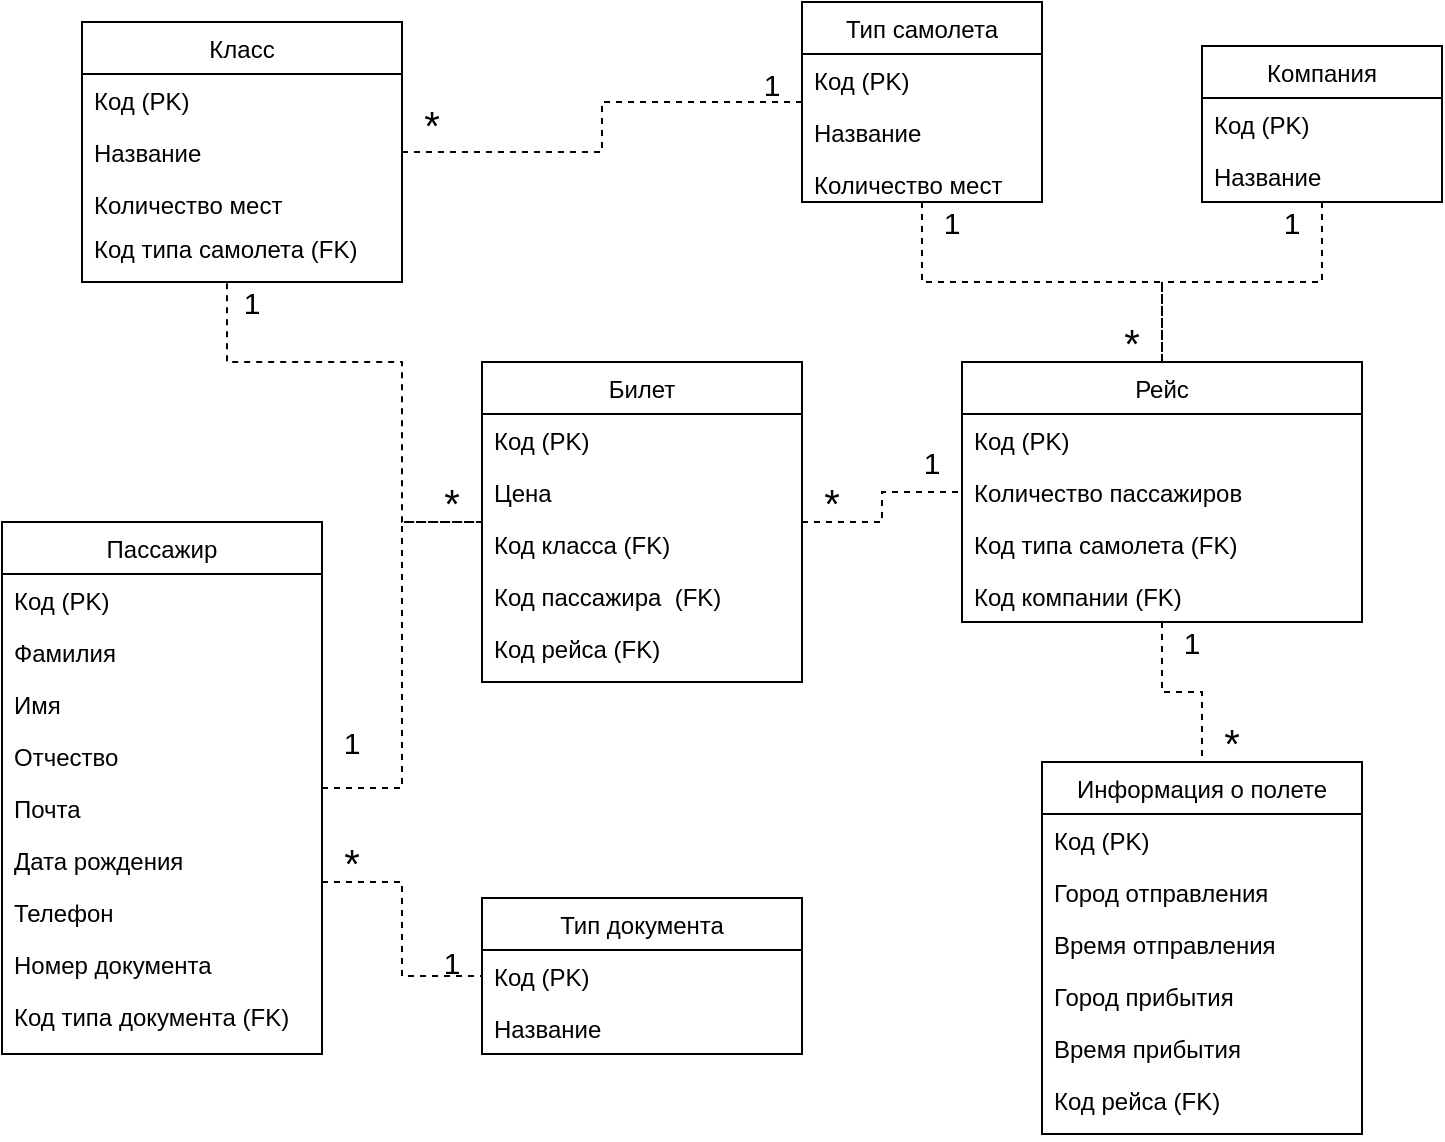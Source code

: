 <mxfile version="14.7.7" type="device"><diagram id="C5RBs43oDa-KdzZeNtuy" name="Page-1"><mxGraphModel dx="1038" dy="551" grid="1" gridSize="10" guides="1" tooltips="1" connect="1" arrows="1" fold="1" page="1" pageScale="1" pageWidth="827" pageHeight="1169" math="0" shadow="0"><root><mxCell id="WIyWlLk6GJQsqaUBKTNV-0"/><mxCell id="WIyWlLk6GJQsqaUBKTNV-1" parent="WIyWlLk6GJQsqaUBKTNV-0"/><mxCell id="7oYZ9RJO1rjFuGjaCuaP-21" style="edgeStyle=orthogonalEdgeStyle;rounded=0;orthogonalLoop=1;jettySize=auto;html=1;dashed=1;endArrow=none;endFill=0;" edge="1" parent="WIyWlLk6GJQsqaUBKTNV-1" source="7oYZ9RJO1rjFuGjaCuaP-0" target="7oYZ9RJO1rjFuGjaCuaP-8"><mxGeometry relative="1" as="geometry"/></mxCell><mxCell id="7oYZ9RJO1rjFuGjaCuaP-0" value="Компания" style="swimlane;fontStyle=0;childLayout=stackLayout;horizontal=1;startSize=26;horizontalStack=0;resizeParent=1;resizeParentMax=0;resizeLast=0;collapsible=1;marginBottom=0;" vertex="1" parent="WIyWlLk6GJQsqaUBKTNV-1"><mxGeometry x="600" y="42" width="120" height="78" as="geometry"/></mxCell><mxCell id="7oYZ9RJO1rjFuGjaCuaP-1" value="Код (PK)" style="text;strokeColor=none;fillColor=none;align=left;verticalAlign=top;spacingLeft=4;spacingRight=4;overflow=hidden;rotatable=0;points=[[0,0.5],[1,0.5]];portConstraint=eastwest;" vertex="1" parent="7oYZ9RJO1rjFuGjaCuaP-0"><mxGeometry y="26" width="120" height="26" as="geometry"/></mxCell><mxCell id="7oYZ9RJO1rjFuGjaCuaP-2" value="Название" style="text;strokeColor=none;fillColor=none;align=left;verticalAlign=top;spacingLeft=4;spacingRight=4;overflow=hidden;rotatable=0;points=[[0,0.5],[1,0.5]];portConstraint=eastwest;" vertex="1" parent="7oYZ9RJO1rjFuGjaCuaP-0"><mxGeometry y="52" width="120" height="26" as="geometry"/></mxCell><mxCell id="7oYZ9RJO1rjFuGjaCuaP-20" style="edgeStyle=orthogonalEdgeStyle;rounded=0;orthogonalLoop=1;jettySize=auto;html=1;endArrow=none;endFill=0;dashed=1;" edge="1" parent="WIyWlLk6GJQsqaUBKTNV-1" source="7oYZ9RJO1rjFuGjaCuaP-4" target="7oYZ9RJO1rjFuGjaCuaP-8"><mxGeometry relative="1" as="geometry"/></mxCell><mxCell id="7oYZ9RJO1rjFuGjaCuaP-4" value="Тип самолета" style="swimlane;fontStyle=0;childLayout=stackLayout;horizontal=1;startSize=26;horizontalStack=0;resizeParent=1;resizeParentMax=0;resizeLast=0;collapsible=1;marginBottom=0;" vertex="1" parent="WIyWlLk6GJQsqaUBKTNV-1"><mxGeometry x="400" y="20" width="120" height="100" as="geometry"/></mxCell><mxCell id="7oYZ9RJO1rjFuGjaCuaP-5" value="Код (PK)" style="text;strokeColor=none;fillColor=none;align=left;verticalAlign=top;spacingLeft=4;spacingRight=4;overflow=hidden;rotatable=0;points=[[0,0.5],[1,0.5]];portConstraint=eastwest;" vertex="1" parent="7oYZ9RJO1rjFuGjaCuaP-4"><mxGeometry y="26" width="120" height="26" as="geometry"/></mxCell><mxCell id="7oYZ9RJO1rjFuGjaCuaP-6" value="Название" style="text;strokeColor=none;fillColor=none;align=left;verticalAlign=top;spacingLeft=4;spacingRight=4;overflow=hidden;rotatable=0;points=[[0,0.5],[1,0.5]];portConstraint=eastwest;" vertex="1" parent="7oYZ9RJO1rjFuGjaCuaP-4"><mxGeometry y="52" width="120" height="26" as="geometry"/></mxCell><mxCell id="7oYZ9RJO1rjFuGjaCuaP-7" value="Количество мест" style="text;strokeColor=none;fillColor=none;align=left;verticalAlign=top;spacingLeft=4;spacingRight=4;overflow=hidden;rotatable=0;points=[[0,0.5],[1,0.5]];portConstraint=eastwest;" vertex="1" parent="7oYZ9RJO1rjFuGjaCuaP-4"><mxGeometry y="78" width="120" height="22" as="geometry"/></mxCell><mxCell id="7oYZ9RJO1rjFuGjaCuaP-77" style="edgeStyle=orthogonalEdgeStyle;rounded=0;orthogonalLoop=1;jettySize=auto;html=1;endArrow=none;endFill=0;dashed=1;" edge="1" parent="WIyWlLk6GJQsqaUBKTNV-1" source="7oYZ9RJO1rjFuGjaCuaP-8" target="7oYZ9RJO1rjFuGjaCuaP-48"><mxGeometry relative="1" as="geometry"/></mxCell><mxCell id="7oYZ9RJO1rjFuGjaCuaP-8" value="Рейс" style="swimlane;fontStyle=0;childLayout=stackLayout;horizontal=1;startSize=26;horizontalStack=0;resizeParent=1;resizeParentMax=0;resizeLast=0;collapsible=1;marginBottom=0;" vertex="1" parent="WIyWlLk6GJQsqaUBKTNV-1"><mxGeometry x="480" y="200" width="200" height="130" as="geometry"/></mxCell><mxCell id="7oYZ9RJO1rjFuGjaCuaP-9" value="Код (PK)" style="text;strokeColor=none;fillColor=none;align=left;verticalAlign=top;spacingLeft=4;spacingRight=4;overflow=hidden;rotatable=0;points=[[0,0.5],[1,0.5]];portConstraint=eastwest;" vertex="1" parent="7oYZ9RJO1rjFuGjaCuaP-8"><mxGeometry y="26" width="200" height="26" as="geometry"/></mxCell><mxCell id="7oYZ9RJO1rjFuGjaCuaP-10" value="Количество пассажиров" style="text;strokeColor=none;fillColor=none;align=left;verticalAlign=top;spacingLeft=4;spacingRight=4;overflow=hidden;rotatable=0;points=[[0,0.5],[1,0.5]];portConstraint=eastwest;" vertex="1" parent="7oYZ9RJO1rjFuGjaCuaP-8"><mxGeometry y="52" width="200" height="26" as="geometry"/></mxCell><mxCell id="7oYZ9RJO1rjFuGjaCuaP-13" value="Код типа самолета (FK)" style="text;strokeColor=none;fillColor=none;align=left;verticalAlign=top;spacingLeft=4;spacingRight=4;overflow=hidden;rotatable=0;points=[[0,0.5],[1,0.5]];portConstraint=eastwest;" vertex="1" parent="7oYZ9RJO1rjFuGjaCuaP-8"><mxGeometry y="78" width="200" height="26" as="geometry"/></mxCell><mxCell id="7oYZ9RJO1rjFuGjaCuaP-11" value="Код компании (FK)" style="text;strokeColor=none;fillColor=none;align=left;verticalAlign=top;spacingLeft=4;spacingRight=4;overflow=hidden;rotatable=0;points=[[0,0.5],[1,0.5]];portConstraint=eastwest;" vertex="1" parent="7oYZ9RJO1rjFuGjaCuaP-8"><mxGeometry y="104" width="200" height="26" as="geometry"/></mxCell><mxCell id="7oYZ9RJO1rjFuGjaCuaP-22" style="edgeStyle=orthogonalEdgeStyle;rounded=0;orthogonalLoop=1;jettySize=auto;html=1;dashed=1;endArrow=none;endFill=0;" edge="1" parent="WIyWlLk6GJQsqaUBKTNV-1" source="7oYZ9RJO1rjFuGjaCuaP-14" target="7oYZ9RJO1rjFuGjaCuaP-8"><mxGeometry relative="1" as="geometry"/></mxCell><mxCell id="7oYZ9RJO1rjFuGjaCuaP-14" value="Билет" style="swimlane;fontStyle=0;childLayout=stackLayout;horizontal=1;startSize=26;horizontalStack=0;resizeParent=1;resizeParentMax=0;resizeLast=0;collapsible=1;marginBottom=0;" vertex="1" parent="WIyWlLk6GJQsqaUBKTNV-1"><mxGeometry x="240" y="200" width="160" height="160" as="geometry"/></mxCell><mxCell id="7oYZ9RJO1rjFuGjaCuaP-15" value="Код (PK)" style="text;strokeColor=none;fillColor=none;align=left;verticalAlign=top;spacingLeft=4;spacingRight=4;overflow=hidden;rotatable=0;points=[[0,0.5],[1,0.5]];portConstraint=eastwest;" vertex="1" parent="7oYZ9RJO1rjFuGjaCuaP-14"><mxGeometry y="26" width="160" height="26" as="geometry"/></mxCell><mxCell id="7oYZ9RJO1rjFuGjaCuaP-16" value="Цена" style="text;strokeColor=none;fillColor=none;align=left;verticalAlign=top;spacingLeft=4;spacingRight=4;overflow=hidden;rotatable=0;points=[[0,0.5],[1,0.5]];portConstraint=eastwest;" vertex="1" parent="7oYZ9RJO1rjFuGjaCuaP-14"><mxGeometry y="52" width="160" height="26" as="geometry"/></mxCell><mxCell id="7oYZ9RJO1rjFuGjaCuaP-17" value="Код класса (FK)" style="text;strokeColor=none;fillColor=none;align=left;verticalAlign=top;spacingLeft=4;spacingRight=4;overflow=hidden;rotatable=0;points=[[0,0.5],[1,0.5]];portConstraint=eastwest;" vertex="1" parent="7oYZ9RJO1rjFuGjaCuaP-14"><mxGeometry y="78" width="160" height="26" as="geometry"/></mxCell><mxCell id="7oYZ9RJO1rjFuGjaCuaP-18" value="Код пассажира  (FK)" style="text;strokeColor=none;fillColor=none;align=left;verticalAlign=top;spacingLeft=4;spacingRight=4;overflow=hidden;rotatable=0;points=[[0,0.5],[1,0.5]];portConstraint=eastwest;" vertex="1" parent="7oYZ9RJO1rjFuGjaCuaP-14"><mxGeometry y="104" width="160" height="26" as="geometry"/></mxCell><mxCell id="7oYZ9RJO1rjFuGjaCuaP-19" value="Код рейса (FK)" style="text;strokeColor=none;fillColor=none;align=left;verticalAlign=top;spacingLeft=4;spacingRight=4;overflow=hidden;rotatable=0;points=[[0,0.5],[1,0.5]];portConstraint=eastwest;" vertex="1" parent="7oYZ9RJO1rjFuGjaCuaP-14"><mxGeometry y="130" width="160" height="30" as="geometry"/></mxCell><mxCell id="7oYZ9RJO1rjFuGjaCuaP-28" style="edgeStyle=orthogonalEdgeStyle;rounded=0;orthogonalLoop=1;jettySize=auto;html=1;dashed=1;endArrow=none;endFill=0;" edge="1" parent="WIyWlLk6GJQsqaUBKTNV-1" source="7oYZ9RJO1rjFuGjaCuaP-23" target="7oYZ9RJO1rjFuGjaCuaP-4"><mxGeometry relative="1" as="geometry"/></mxCell><mxCell id="7oYZ9RJO1rjFuGjaCuaP-57" style="edgeStyle=orthogonalEdgeStyle;rounded=0;orthogonalLoop=1;jettySize=auto;html=1;dashed=1;endArrow=none;endFill=0;exitX=0.453;exitY=1.02;exitDx=0;exitDy=0;exitPerimeter=0;" edge="1" parent="WIyWlLk6GJQsqaUBKTNV-1" source="7oYZ9RJO1rjFuGjaCuaP-27" target="7oYZ9RJO1rjFuGjaCuaP-14"><mxGeometry relative="1" as="geometry"><Array as="points"><mxPoint x="113" y="200"/><mxPoint x="200" y="200"/><mxPoint x="200" y="280"/></Array></mxGeometry></mxCell><mxCell id="7oYZ9RJO1rjFuGjaCuaP-23" value="Класс" style="swimlane;fontStyle=0;childLayout=stackLayout;horizontal=1;startSize=26;horizontalStack=0;resizeParent=1;resizeParentMax=0;resizeLast=0;collapsible=1;marginBottom=0;" vertex="1" parent="WIyWlLk6GJQsqaUBKTNV-1"><mxGeometry x="40" y="30" width="160" height="130" as="geometry"/></mxCell><mxCell id="7oYZ9RJO1rjFuGjaCuaP-24" value="Код (PK)" style="text;strokeColor=none;fillColor=none;align=left;verticalAlign=top;spacingLeft=4;spacingRight=4;overflow=hidden;rotatable=0;points=[[0,0.5],[1,0.5]];portConstraint=eastwest;" vertex="1" parent="7oYZ9RJO1rjFuGjaCuaP-23"><mxGeometry y="26" width="160" height="26" as="geometry"/></mxCell><mxCell id="7oYZ9RJO1rjFuGjaCuaP-25" value="Название" style="text;strokeColor=none;fillColor=none;align=left;verticalAlign=top;spacingLeft=4;spacingRight=4;overflow=hidden;rotatable=0;points=[[0,0.5],[1,0.5]];portConstraint=eastwest;" vertex="1" parent="7oYZ9RJO1rjFuGjaCuaP-23"><mxGeometry y="52" width="160" height="26" as="geometry"/></mxCell><mxCell id="7oYZ9RJO1rjFuGjaCuaP-26" value="Количество мест" style="text;strokeColor=none;fillColor=none;align=left;verticalAlign=top;spacingLeft=4;spacingRight=4;overflow=hidden;rotatable=0;points=[[0,0.5],[1,0.5]];portConstraint=eastwest;" vertex="1" parent="7oYZ9RJO1rjFuGjaCuaP-23"><mxGeometry y="78" width="160" height="22" as="geometry"/></mxCell><mxCell id="7oYZ9RJO1rjFuGjaCuaP-27" value="Код типа самолета (FK)" style="text;strokeColor=none;fillColor=none;align=left;verticalAlign=top;spacingLeft=4;spacingRight=4;overflow=hidden;rotatable=0;points=[[0,0.5],[1,0.5]];portConstraint=eastwest;" vertex="1" parent="7oYZ9RJO1rjFuGjaCuaP-23"><mxGeometry y="100" width="160" height="30" as="geometry"/></mxCell><mxCell id="7oYZ9RJO1rjFuGjaCuaP-38" style="edgeStyle=orthogonalEdgeStyle;rounded=0;orthogonalLoop=1;jettySize=auto;html=1;dashed=1;endArrow=none;endFill=0;" edge="1" parent="WIyWlLk6GJQsqaUBKTNV-1" source="7oYZ9RJO1rjFuGjaCuaP-29" target="7oYZ9RJO1rjFuGjaCuaP-14"><mxGeometry relative="1" as="geometry"/></mxCell><mxCell id="7oYZ9RJO1rjFuGjaCuaP-63" style="edgeStyle=orthogonalEdgeStyle;rounded=0;orthogonalLoop=1;jettySize=auto;html=1;dashed=1;endArrow=none;endFill=0;" edge="1" parent="WIyWlLk6GJQsqaUBKTNV-1" source="7oYZ9RJO1rjFuGjaCuaP-29" target="7oYZ9RJO1rjFuGjaCuaP-60"><mxGeometry relative="1" as="geometry"><Array as="points"><mxPoint x="200" y="460"/><mxPoint x="200" y="507"/></Array></mxGeometry></mxCell><mxCell id="7oYZ9RJO1rjFuGjaCuaP-29" value="Пассажир" style="swimlane;fontStyle=0;childLayout=stackLayout;horizontal=1;startSize=26;horizontalStack=0;resizeParent=1;resizeParentMax=0;resizeLast=0;collapsible=1;marginBottom=0;" vertex="1" parent="WIyWlLk6GJQsqaUBKTNV-1"><mxGeometry y="280" width="160" height="266" as="geometry"/></mxCell><mxCell id="7oYZ9RJO1rjFuGjaCuaP-30" value="Код (PK)" style="text;strokeColor=none;fillColor=none;align=left;verticalAlign=top;spacingLeft=4;spacingRight=4;overflow=hidden;rotatable=0;points=[[0,0.5],[1,0.5]];portConstraint=eastwest;" vertex="1" parent="7oYZ9RJO1rjFuGjaCuaP-29"><mxGeometry y="26" width="160" height="26" as="geometry"/></mxCell><mxCell id="7oYZ9RJO1rjFuGjaCuaP-31" value="Фамилия" style="text;strokeColor=none;fillColor=none;align=left;verticalAlign=top;spacingLeft=4;spacingRight=4;overflow=hidden;rotatable=0;points=[[0,0.5],[1,0.5]];portConstraint=eastwest;" vertex="1" parent="7oYZ9RJO1rjFuGjaCuaP-29"><mxGeometry y="52" width="160" height="26" as="geometry"/></mxCell><mxCell id="7oYZ9RJO1rjFuGjaCuaP-32" value="Имя" style="text;strokeColor=none;fillColor=none;align=left;verticalAlign=top;spacingLeft=4;spacingRight=4;overflow=hidden;rotatable=0;points=[[0,0.5],[1,0.5]];portConstraint=eastwest;" vertex="1" parent="7oYZ9RJO1rjFuGjaCuaP-29"><mxGeometry y="78" width="160" height="26" as="geometry"/></mxCell><mxCell id="7oYZ9RJO1rjFuGjaCuaP-33" value="Отчество" style="text;strokeColor=none;fillColor=none;align=left;verticalAlign=top;spacingLeft=4;spacingRight=4;overflow=hidden;rotatable=0;points=[[0,0.5],[1,0.5]];portConstraint=eastwest;" vertex="1" parent="7oYZ9RJO1rjFuGjaCuaP-29"><mxGeometry y="104" width="160" height="26" as="geometry"/></mxCell><mxCell id="7oYZ9RJO1rjFuGjaCuaP-34" value="Почта" style="text;strokeColor=none;fillColor=none;align=left;verticalAlign=top;spacingLeft=4;spacingRight=4;overflow=hidden;rotatable=0;points=[[0,0.5],[1,0.5]];portConstraint=eastwest;" vertex="1" parent="7oYZ9RJO1rjFuGjaCuaP-29"><mxGeometry y="130" width="160" height="26" as="geometry"/></mxCell><mxCell id="7oYZ9RJO1rjFuGjaCuaP-36" value="Дата рождения" style="text;strokeColor=none;fillColor=none;align=left;verticalAlign=top;spacingLeft=4;spacingRight=4;overflow=hidden;rotatable=0;points=[[0,0.5],[1,0.5]];portConstraint=eastwest;" vertex="1" parent="7oYZ9RJO1rjFuGjaCuaP-29"><mxGeometry y="156" width="160" height="26" as="geometry"/></mxCell><mxCell id="7oYZ9RJO1rjFuGjaCuaP-35" value="Телефон" style="text;strokeColor=none;fillColor=none;align=left;verticalAlign=top;spacingLeft=4;spacingRight=4;overflow=hidden;rotatable=0;points=[[0,0.5],[1,0.5]];portConstraint=eastwest;" vertex="1" parent="7oYZ9RJO1rjFuGjaCuaP-29"><mxGeometry y="182" width="160" height="26" as="geometry"/></mxCell><mxCell id="7oYZ9RJO1rjFuGjaCuaP-59" value="Номер документа" style="text;strokeColor=none;fillColor=none;align=left;verticalAlign=top;spacingLeft=4;spacingRight=4;overflow=hidden;rotatable=0;points=[[0,0.5],[1,0.5]];portConstraint=eastwest;" vertex="1" parent="7oYZ9RJO1rjFuGjaCuaP-29"><mxGeometry y="208" width="160" height="26" as="geometry"/></mxCell><mxCell id="7oYZ9RJO1rjFuGjaCuaP-37" value="Код типа документа (FK)" style="text;strokeColor=none;fillColor=none;align=left;verticalAlign=top;spacingLeft=4;spacingRight=4;overflow=hidden;rotatable=0;points=[[0,0.5],[1,0.5]];portConstraint=eastwest;" vertex="1" parent="7oYZ9RJO1rjFuGjaCuaP-29"><mxGeometry y="234" width="160" height="32" as="geometry"/></mxCell><mxCell id="7oYZ9RJO1rjFuGjaCuaP-39" value="&lt;font style=&quot;font-size: 15px&quot;&gt;1&lt;/font&gt;" style="text;html=1;strokeColor=none;fillColor=none;align=center;verticalAlign=middle;whiteSpace=wrap;rounded=0;" vertex="1" parent="WIyWlLk6GJQsqaUBKTNV-1"><mxGeometry x="370" y="51" width="30" height="20" as="geometry"/></mxCell><mxCell id="7oYZ9RJO1rjFuGjaCuaP-40" value="&lt;font style=&quot;font-size: 20px&quot;&gt;*&lt;/font&gt;" style="text;html=1;strokeColor=none;fillColor=none;align=center;verticalAlign=middle;whiteSpace=wrap;rounded=0;" vertex="1" parent="WIyWlLk6GJQsqaUBKTNV-1"><mxGeometry x="200" y="71" width="30" height="20" as="geometry"/></mxCell><mxCell id="7oYZ9RJO1rjFuGjaCuaP-41" value="&lt;font style=&quot;font-size: 15px&quot;&gt;1&lt;/font&gt;" style="text;html=1;strokeColor=none;fillColor=none;align=center;verticalAlign=middle;whiteSpace=wrap;rounded=0;" vertex="1" parent="WIyWlLk6GJQsqaUBKTNV-1"><mxGeometry x="460" y="120" width="30" height="20" as="geometry"/></mxCell><mxCell id="7oYZ9RJO1rjFuGjaCuaP-42" value="&lt;font style=&quot;font-size: 15px&quot;&gt;1&lt;/font&gt;" style="text;html=1;strokeColor=none;fillColor=none;align=center;verticalAlign=middle;whiteSpace=wrap;rounded=0;" vertex="1" parent="WIyWlLk6GJQsqaUBKTNV-1"><mxGeometry x="160" y="380" width="30" height="20" as="geometry"/></mxCell><mxCell id="7oYZ9RJO1rjFuGjaCuaP-43" value="&lt;font style=&quot;font-size: 15px&quot;&gt;1&lt;/font&gt;" style="text;html=1;strokeColor=none;fillColor=none;align=center;verticalAlign=middle;whiteSpace=wrap;rounded=0;" vertex="1" parent="WIyWlLk6GJQsqaUBKTNV-1"><mxGeometry x="450" y="240" width="30" height="20" as="geometry"/></mxCell><mxCell id="7oYZ9RJO1rjFuGjaCuaP-44" value="&lt;font style=&quot;font-size: 15px&quot;&gt;1&lt;/font&gt;" style="text;html=1;strokeColor=none;fillColor=none;align=center;verticalAlign=middle;whiteSpace=wrap;rounded=0;" vertex="1" parent="WIyWlLk6GJQsqaUBKTNV-1"><mxGeometry x="630" y="120" width="30" height="20" as="geometry"/></mxCell><mxCell id="7oYZ9RJO1rjFuGjaCuaP-45" value="&lt;font style=&quot;font-size: 20px&quot;&gt;*&lt;/font&gt;" style="text;html=1;strokeColor=none;fillColor=none;align=center;verticalAlign=middle;whiteSpace=wrap;rounded=0;" vertex="1" parent="WIyWlLk6GJQsqaUBKTNV-1"><mxGeometry x="210" y="260" width="30" height="20" as="geometry"/></mxCell><mxCell id="7oYZ9RJO1rjFuGjaCuaP-46" value="&lt;font style=&quot;font-size: 20px&quot;&gt;*&lt;/font&gt;" style="text;html=1;strokeColor=none;fillColor=none;align=center;verticalAlign=middle;whiteSpace=wrap;rounded=0;" vertex="1" parent="WIyWlLk6GJQsqaUBKTNV-1"><mxGeometry x="400" y="260" width="30" height="20" as="geometry"/></mxCell><mxCell id="7oYZ9RJO1rjFuGjaCuaP-47" value="&lt;font style=&quot;font-size: 20px&quot;&gt;*&lt;/font&gt;" style="text;html=1;strokeColor=none;fillColor=none;align=center;verticalAlign=middle;whiteSpace=wrap;rounded=0;" vertex="1" parent="WIyWlLk6GJQsqaUBKTNV-1"><mxGeometry x="550" y="180" width="30" height="20" as="geometry"/></mxCell><mxCell id="7oYZ9RJO1rjFuGjaCuaP-48" value="Информация о полете" style="swimlane;fontStyle=0;childLayout=stackLayout;horizontal=1;startSize=26;horizontalStack=0;resizeParent=1;resizeParentMax=0;resizeLast=0;collapsible=1;marginBottom=0;" vertex="1" parent="WIyWlLk6GJQsqaUBKTNV-1"><mxGeometry x="520" y="400" width="160" height="186" as="geometry"/></mxCell><mxCell id="7oYZ9RJO1rjFuGjaCuaP-49" value="Код (PK)" style="text;strokeColor=none;fillColor=none;align=left;verticalAlign=top;spacingLeft=4;spacingRight=4;overflow=hidden;rotatable=0;points=[[0,0.5],[1,0.5]];portConstraint=eastwest;" vertex="1" parent="7oYZ9RJO1rjFuGjaCuaP-48"><mxGeometry y="26" width="160" height="26" as="geometry"/></mxCell><mxCell id="7oYZ9RJO1rjFuGjaCuaP-50" value="Город отправления" style="text;strokeColor=none;fillColor=none;align=left;verticalAlign=top;spacingLeft=4;spacingRight=4;overflow=hidden;rotatable=0;points=[[0,0.5],[1,0.5]];portConstraint=eastwest;" vertex="1" parent="7oYZ9RJO1rjFuGjaCuaP-48"><mxGeometry y="52" width="160" height="26" as="geometry"/></mxCell><mxCell id="7oYZ9RJO1rjFuGjaCuaP-51" value="Время отправления" style="text;strokeColor=none;fillColor=none;align=left;verticalAlign=top;spacingLeft=4;spacingRight=4;overflow=hidden;rotatable=0;points=[[0,0.5],[1,0.5]];portConstraint=eastwest;" vertex="1" parent="7oYZ9RJO1rjFuGjaCuaP-48"><mxGeometry y="78" width="160" height="26" as="geometry"/></mxCell><mxCell id="7oYZ9RJO1rjFuGjaCuaP-52" value="Город прибытия" style="text;strokeColor=none;fillColor=none;align=left;verticalAlign=top;spacingLeft=4;spacingRight=4;overflow=hidden;rotatable=0;points=[[0,0.5],[1,0.5]];portConstraint=eastwest;" vertex="1" parent="7oYZ9RJO1rjFuGjaCuaP-48"><mxGeometry y="104" width="160" height="26" as="geometry"/></mxCell><mxCell id="7oYZ9RJO1rjFuGjaCuaP-53" value="Время прибытия" style="text;strokeColor=none;fillColor=none;align=left;verticalAlign=top;spacingLeft=4;spacingRight=4;overflow=hidden;rotatable=0;points=[[0,0.5],[1,0.5]];portConstraint=eastwest;" vertex="1" parent="7oYZ9RJO1rjFuGjaCuaP-48"><mxGeometry y="130" width="160" height="26" as="geometry"/></mxCell><mxCell id="7oYZ9RJO1rjFuGjaCuaP-76" value="Код рейса (FK)" style="text;strokeColor=none;fillColor=none;align=left;verticalAlign=top;spacingLeft=4;spacingRight=4;overflow=hidden;rotatable=0;points=[[0,0.5],[1,0.5]];portConstraint=eastwest;" vertex="1" parent="7oYZ9RJO1rjFuGjaCuaP-48"><mxGeometry y="156" width="160" height="30" as="geometry"/></mxCell><mxCell id="7oYZ9RJO1rjFuGjaCuaP-55" value="&lt;font style=&quot;font-size: 15px&quot;&gt;1&lt;/font&gt;" style="text;html=1;strokeColor=none;fillColor=none;align=center;verticalAlign=middle;whiteSpace=wrap;rounded=0;" vertex="1" parent="WIyWlLk6GJQsqaUBKTNV-1"><mxGeometry x="580" y="330" width="30" height="20" as="geometry"/></mxCell><mxCell id="7oYZ9RJO1rjFuGjaCuaP-58" value="&lt;font style=&quot;font-size: 15px&quot;&gt;1&lt;/font&gt;" style="text;html=1;strokeColor=none;fillColor=none;align=center;verticalAlign=middle;whiteSpace=wrap;rounded=0;" vertex="1" parent="WIyWlLk6GJQsqaUBKTNV-1"><mxGeometry x="110" y="160" width="30" height="20" as="geometry"/></mxCell><mxCell id="7oYZ9RJO1rjFuGjaCuaP-60" value="Тип документа" style="swimlane;fontStyle=0;childLayout=stackLayout;horizontal=1;startSize=26;horizontalStack=0;resizeParent=1;resizeParentMax=0;resizeLast=0;collapsible=1;marginBottom=0;" vertex="1" parent="WIyWlLk6GJQsqaUBKTNV-1"><mxGeometry x="240" y="468" width="160" height="78" as="geometry"/></mxCell><mxCell id="7oYZ9RJO1rjFuGjaCuaP-61" value="Код (PK)" style="text;strokeColor=none;fillColor=none;align=left;verticalAlign=top;spacingLeft=4;spacingRight=4;overflow=hidden;rotatable=0;points=[[0,0.5],[1,0.5]];portConstraint=eastwest;" vertex="1" parent="7oYZ9RJO1rjFuGjaCuaP-60"><mxGeometry y="26" width="160" height="26" as="geometry"/></mxCell><mxCell id="7oYZ9RJO1rjFuGjaCuaP-62" value="Название" style="text;strokeColor=none;fillColor=none;align=left;verticalAlign=top;spacingLeft=4;spacingRight=4;overflow=hidden;rotatable=0;points=[[0,0.5],[1,0.5]];portConstraint=eastwest;" vertex="1" parent="7oYZ9RJO1rjFuGjaCuaP-60"><mxGeometry y="52" width="160" height="26" as="geometry"/></mxCell><mxCell id="7oYZ9RJO1rjFuGjaCuaP-67" value="&lt;font style=&quot;font-size: 20px&quot;&gt;*&lt;/font&gt;" style="text;html=1;strokeColor=none;fillColor=none;align=center;verticalAlign=middle;whiteSpace=wrap;rounded=0;" vertex="1" parent="WIyWlLk6GJQsqaUBKTNV-1"><mxGeometry x="160" y="440" width="30" height="20" as="geometry"/></mxCell><mxCell id="7oYZ9RJO1rjFuGjaCuaP-68" value="&lt;font style=&quot;font-size: 15px&quot;&gt;1&lt;/font&gt;" style="text;html=1;strokeColor=none;fillColor=none;align=center;verticalAlign=middle;whiteSpace=wrap;rounded=0;" vertex="1" parent="WIyWlLk6GJQsqaUBKTNV-1"><mxGeometry x="210" y="490" width="30" height="20" as="geometry"/></mxCell><mxCell id="7oYZ9RJO1rjFuGjaCuaP-74" value="&lt;font style=&quot;font-size: 20px&quot;&gt;*&lt;/font&gt;" style="text;html=1;strokeColor=none;fillColor=none;align=center;verticalAlign=middle;whiteSpace=wrap;rounded=0;" vertex="1" parent="WIyWlLk6GJQsqaUBKTNV-1"><mxGeometry x="600" y="380" width="30" height="20" as="geometry"/></mxCell></root></mxGraphModel></diagram></mxfile>